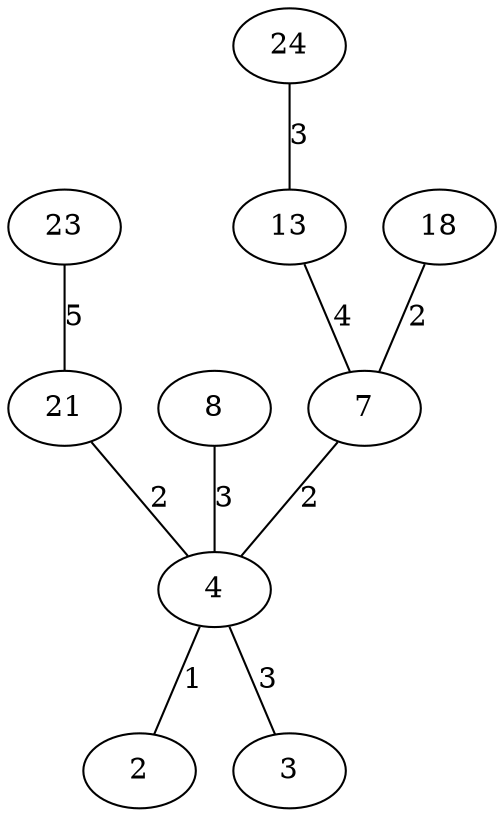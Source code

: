 graph{
   7;
   13;
   2;
   4;
   24;
   23;
   18;
   3;
   21;
   8;
   18 -- 7 [label="2"];
   23 -- 21 [label="5"];
   13 -- 7 [label="4"];
   7 -- 4 [label="2"];
   4 -- 2 [label="1"];
   24 -- 13 [label="3"];
   8 -- 4 [label="3"];
   4 -- 3 [label="3"];
   21 -- 4 [label="2"];
}